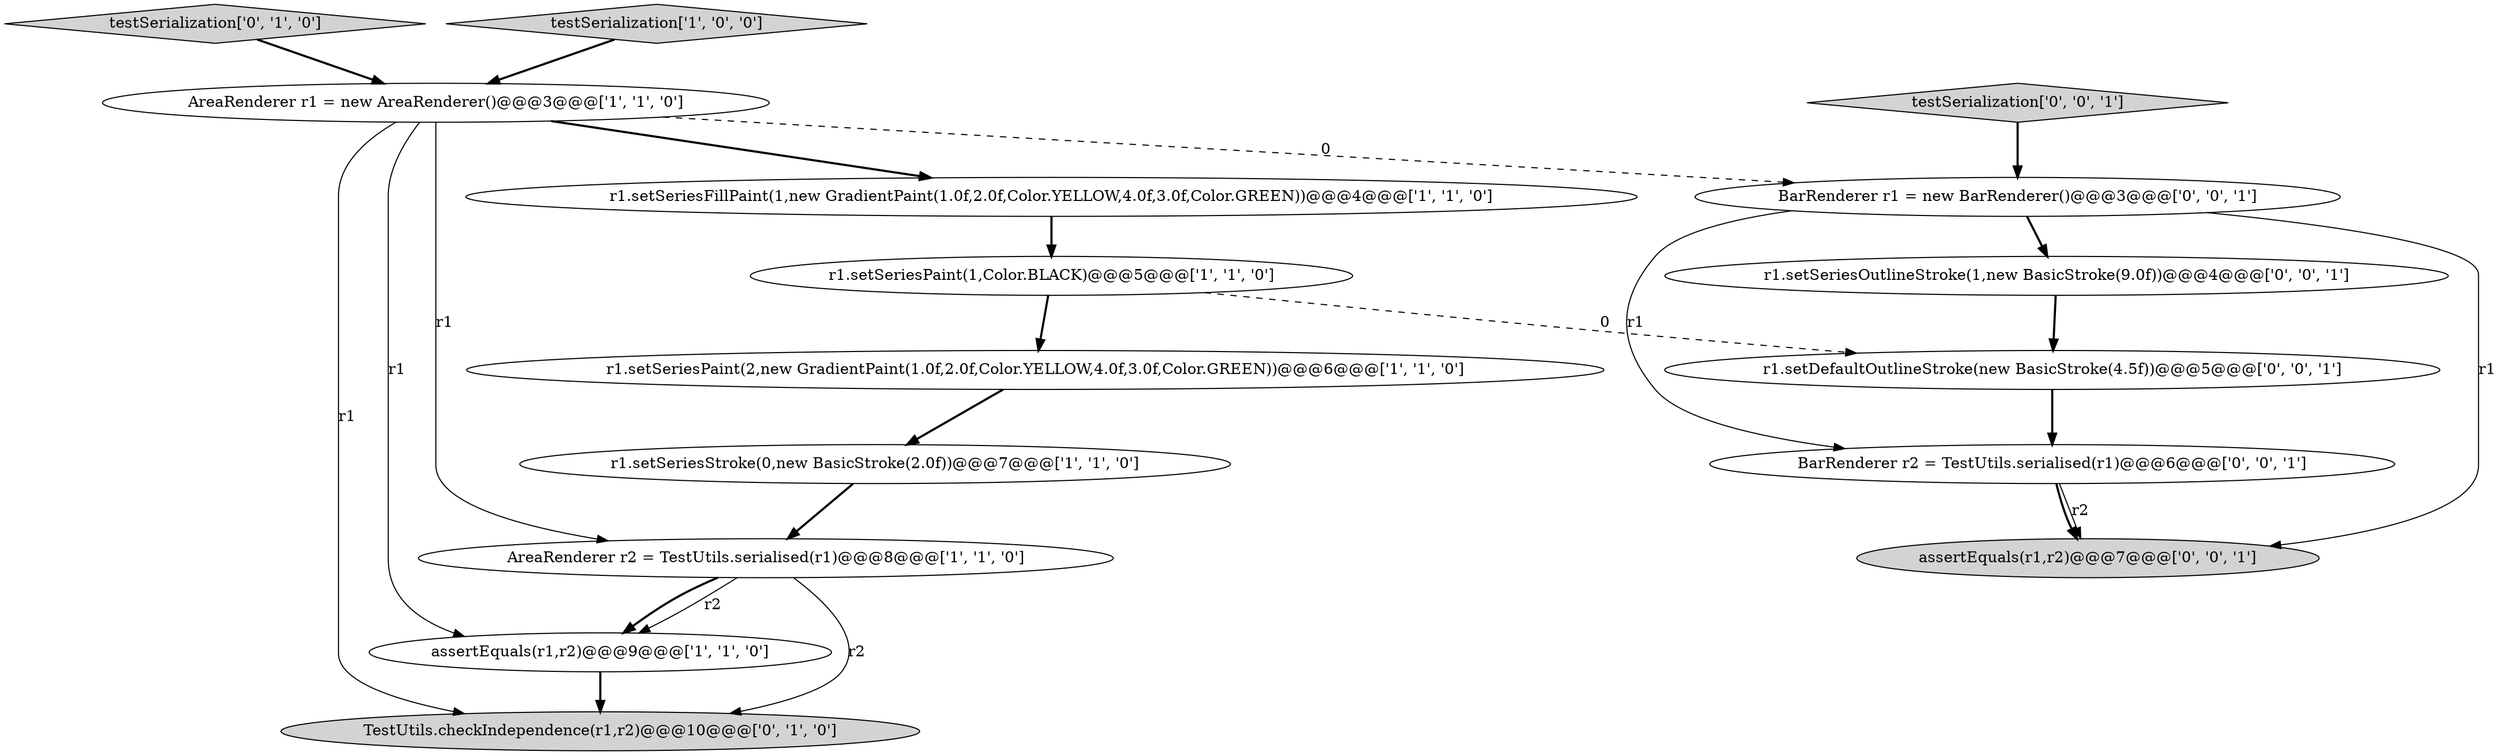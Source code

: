 digraph {
0 [style = filled, label = "r1.setSeriesFillPaint(1,new GradientPaint(1.0f,2.0f,Color.YELLOW,4.0f,3.0f,Color.GREEN))@@@4@@@['1', '1', '0']", fillcolor = white, shape = ellipse image = "AAA0AAABBB1BBB"];
7 [style = filled, label = "r1.setSeriesStroke(0,new BasicStroke(2.0f))@@@7@@@['1', '1', '0']", fillcolor = white, shape = ellipse image = "AAA0AAABBB1BBB"];
1 [style = filled, label = "AreaRenderer r2 = TestUtils.serialised(r1)@@@8@@@['1', '1', '0']", fillcolor = white, shape = ellipse image = "AAA0AAABBB1BBB"];
2 [style = filled, label = "assertEquals(r1,r2)@@@9@@@['1', '1', '0']", fillcolor = white, shape = ellipse image = "AAA0AAABBB1BBB"];
9 [style = filled, label = "testSerialization['0', '1', '0']", fillcolor = lightgray, shape = diamond image = "AAA0AAABBB2BBB"];
11 [style = filled, label = "testSerialization['0', '0', '1']", fillcolor = lightgray, shape = diamond image = "AAA0AAABBB3BBB"];
12 [style = filled, label = "r1.setSeriesOutlineStroke(1,new BasicStroke(9.0f))@@@4@@@['0', '0', '1']", fillcolor = white, shape = ellipse image = "AAA0AAABBB3BBB"];
5 [style = filled, label = "r1.setSeriesPaint(2,new GradientPaint(1.0f,2.0f,Color.YELLOW,4.0f,3.0f,Color.GREEN))@@@6@@@['1', '1', '0']", fillcolor = white, shape = ellipse image = "AAA0AAABBB1BBB"];
3 [style = filled, label = "AreaRenderer r1 = new AreaRenderer()@@@3@@@['1', '1', '0']", fillcolor = white, shape = ellipse image = "AAA0AAABBB1BBB"];
4 [style = filled, label = "r1.setSeriesPaint(1,Color.BLACK)@@@5@@@['1', '1', '0']", fillcolor = white, shape = ellipse image = "AAA0AAABBB1BBB"];
8 [style = filled, label = "TestUtils.checkIndependence(r1,r2)@@@10@@@['0', '1', '0']", fillcolor = lightgray, shape = ellipse image = "AAA1AAABBB2BBB"];
10 [style = filled, label = "assertEquals(r1,r2)@@@7@@@['0', '0', '1']", fillcolor = lightgray, shape = ellipse image = "AAA0AAABBB3BBB"];
13 [style = filled, label = "BarRenderer r1 = new BarRenderer()@@@3@@@['0', '0', '1']", fillcolor = white, shape = ellipse image = "AAA0AAABBB3BBB"];
14 [style = filled, label = "BarRenderer r2 = TestUtils.serialised(r1)@@@6@@@['0', '0', '1']", fillcolor = white, shape = ellipse image = "AAA0AAABBB3BBB"];
15 [style = filled, label = "r1.setDefaultOutlineStroke(new BasicStroke(4.5f))@@@5@@@['0', '0', '1']", fillcolor = white, shape = ellipse image = "AAA0AAABBB3BBB"];
6 [style = filled, label = "testSerialization['1', '0', '0']", fillcolor = lightgray, shape = diamond image = "AAA0AAABBB1BBB"];
0->4 [style = bold, label=""];
13->14 [style = solid, label="r1"];
12->15 [style = bold, label=""];
4->5 [style = bold, label=""];
9->3 [style = bold, label=""];
4->15 [style = dashed, label="0"];
3->13 [style = dashed, label="0"];
2->8 [style = bold, label=""];
13->12 [style = bold, label=""];
3->8 [style = solid, label="r1"];
3->2 [style = solid, label="r1"];
15->14 [style = bold, label=""];
3->0 [style = bold, label=""];
6->3 [style = bold, label=""];
3->1 [style = solid, label="r1"];
11->13 [style = bold, label=""];
7->1 [style = bold, label=""];
14->10 [style = bold, label=""];
1->8 [style = solid, label="r2"];
1->2 [style = bold, label=""];
1->2 [style = solid, label="r2"];
5->7 [style = bold, label=""];
13->10 [style = solid, label="r1"];
14->10 [style = solid, label="r2"];
}
